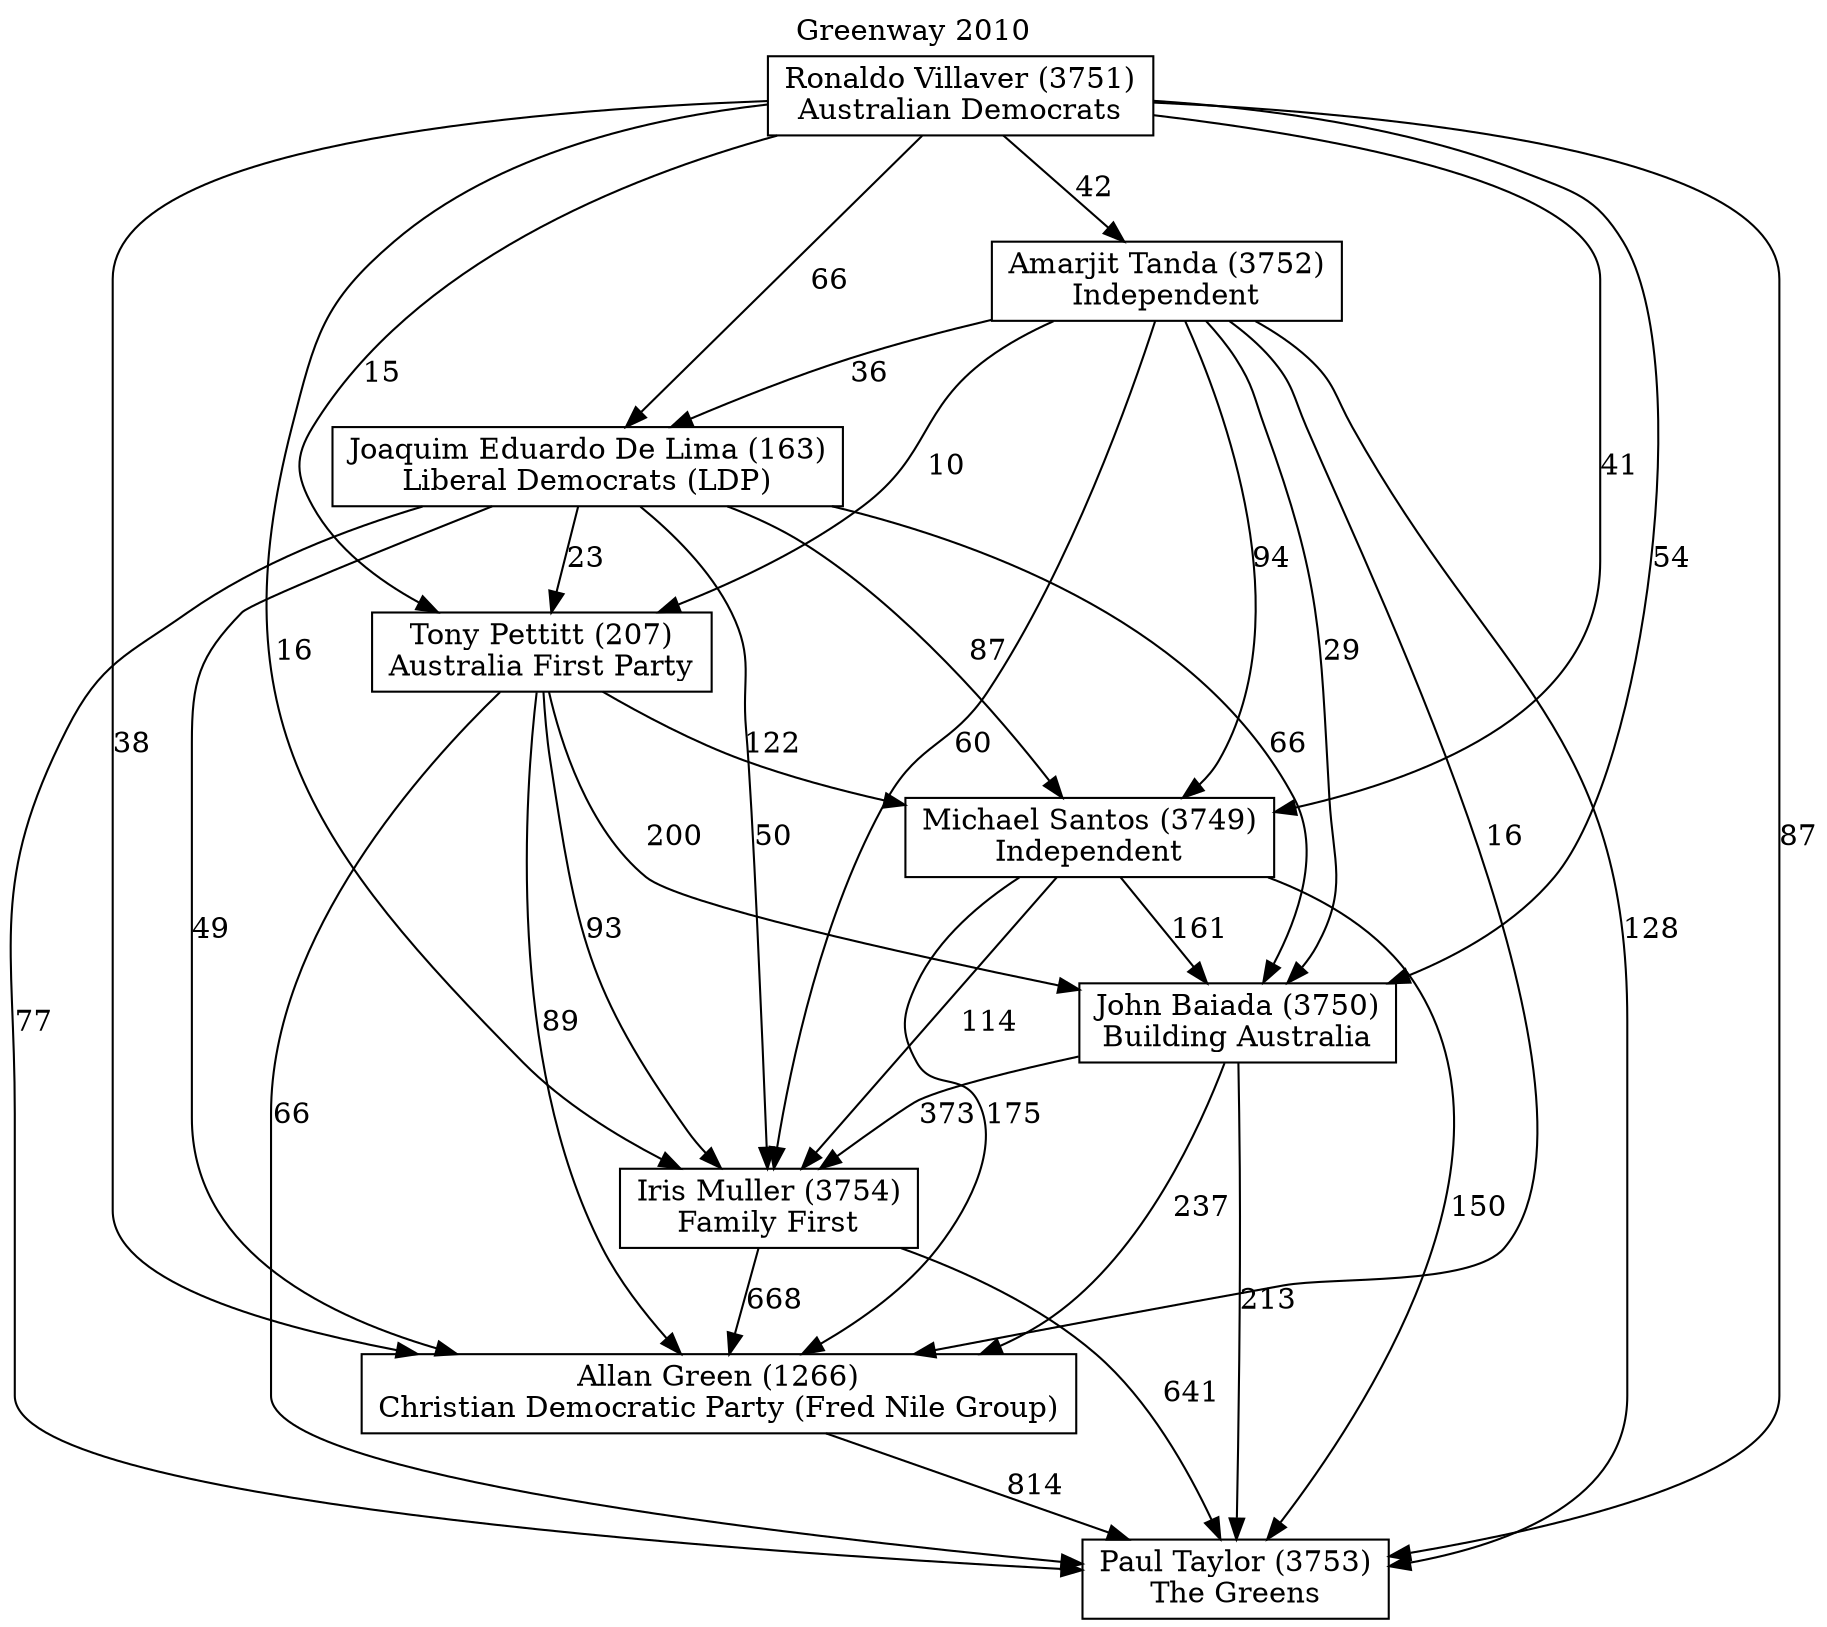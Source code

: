 // House preference flow
digraph "Paul Taylor (3753)_Greenway_2010" {
	graph [label="Greenway 2010" labelloc=t mclimit=10]
	node [shape=box]
	"Allan Green (1266)" [label="Allan Green (1266)
Christian Democratic Party (Fred Nile Group)"]
	"Amarjit Tanda (3752)" [label="Amarjit Tanda (3752)
Independent"]
	"Iris Muller (3754)" [label="Iris Muller (3754)
Family First"]
	"Joaquim Eduardo De Lima (163)" [label="Joaquim Eduardo De Lima (163)
Liberal Democrats (LDP)"]
	"John Baiada (3750)" [label="John Baiada (3750)
Building Australia"]
	"Michael Santos (3749)" [label="Michael Santos (3749)
Independent"]
	"Paul Taylor (3753)" [label="Paul Taylor (3753)
The Greens"]
	"Ronaldo Villaver (3751)" [label="Ronaldo Villaver (3751)
Australian Democrats"]
	"Tony Pettitt (207)" [label="Tony Pettitt (207)
Australia First Party"]
	"Allan Green (1266)" -> "Paul Taylor (3753)" [label=814]
	"Amarjit Tanda (3752)" -> "Allan Green (1266)" [label=16]
	"Amarjit Tanda (3752)" -> "Iris Muller (3754)" [label=60]
	"Amarjit Tanda (3752)" -> "Joaquim Eduardo De Lima (163)" [label=36]
	"Amarjit Tanda (3752)" -> "John Baiada (3750)" [label=29]
	"Amarjit Tanda (3752)" -> "Michael Santos (3749)" [label=94]
	"Amarjit Tanda (3752)" -> "Paul Taylor (3753)" [label=128]
	"Amarjit Tanda (3752)" -> "Tony Pettitt (207)" [label=10]
	"Iris Muller (3754)" -> "Allan Green (1266)" [label=668]
	"Iris Muller (3754)" -> "Paul Taylor (3753)" [label=641]
	"Joaquim Eduardo De Lima (163)" -> "Allan Green (1266)" [label=49]
	"Joaquim Eduardo De Lima (163)" -> "Iris Muller (3754)" [label=50]
	"Joaquim Eduardo De Lima (163)" -> "John Baiada (3750)" [label=66]
	"Joaquim Eduardo De Lima (163)" -> "Michael Santos (3749)" [label=87]
	"Joaquim Eduardo De Lima (163)" -> "Paul Taylor (3753)" [label=77]
	"Joaquim Eduardo De Lima (163)" -> "Tony Pettitt (207)" [label=23]
	"John Baiada (3750)" -> "Allan Green (1266)" [label=237]
	"John Baiada (3750)" -> "Iris Muller (3754)" [label=373]
	"John Baiada (3750)" -> "Paul Taylor (3753)" [label=213]
	"Michael Santos (3749)" -> "Allan Green (1266)" [label=175]
	"Michael Santos (3749)" -> "Iris Muller (3754)" [label=114]
	"Michael Santos (3749)" -> "John Baiada (3750)" [label=161]
	"Michael Santos (3749)" -> "Paul Taylor (3753)" [label=150]
	"Ronaldo Villaver (3751)" -> "Allan Green (1266)" [label=38]
	"Ronaldo Villaver (3751)" -> "Amarjit Tanda (3752)" [label=42]
	"Ronaldo Villaver (3751)" -> "Iris Muller (3754)" [label=16]
	"Ronaldo Villaver (3751)" -> "Joaquim Eduardo De Lima (163)" [label=66]
	"Ronaldo Villaver (3751)" -> "John Baiada (3750)" [label=54]
	"Ronaldo Villaver (3751)" -> "Michael Santos (3749)" [label=41]
	"Ronaldo Villaver (3751)" -> "Paul Taylor (3753)" [label=87]
	"Ronaldo Villaver (3751)" -> "Tony Pettitt (207)" [label=15]
	"Tony Pettitt (207)" -> "Allan Green (1266)" [label=89]
	"Tony Pettitt (207)" -> "Iris Muller (3754)" [label=93]
	"Tony Pettitt (207)" -> "John Baiada (3750)" [label=200]
	"Tony Pettitt (207)" -> "Michael Santos (3749)" [label=122]
	"Tony Pettitt (207)" -> "Paul Taylor (3753)" [label=66]
}
